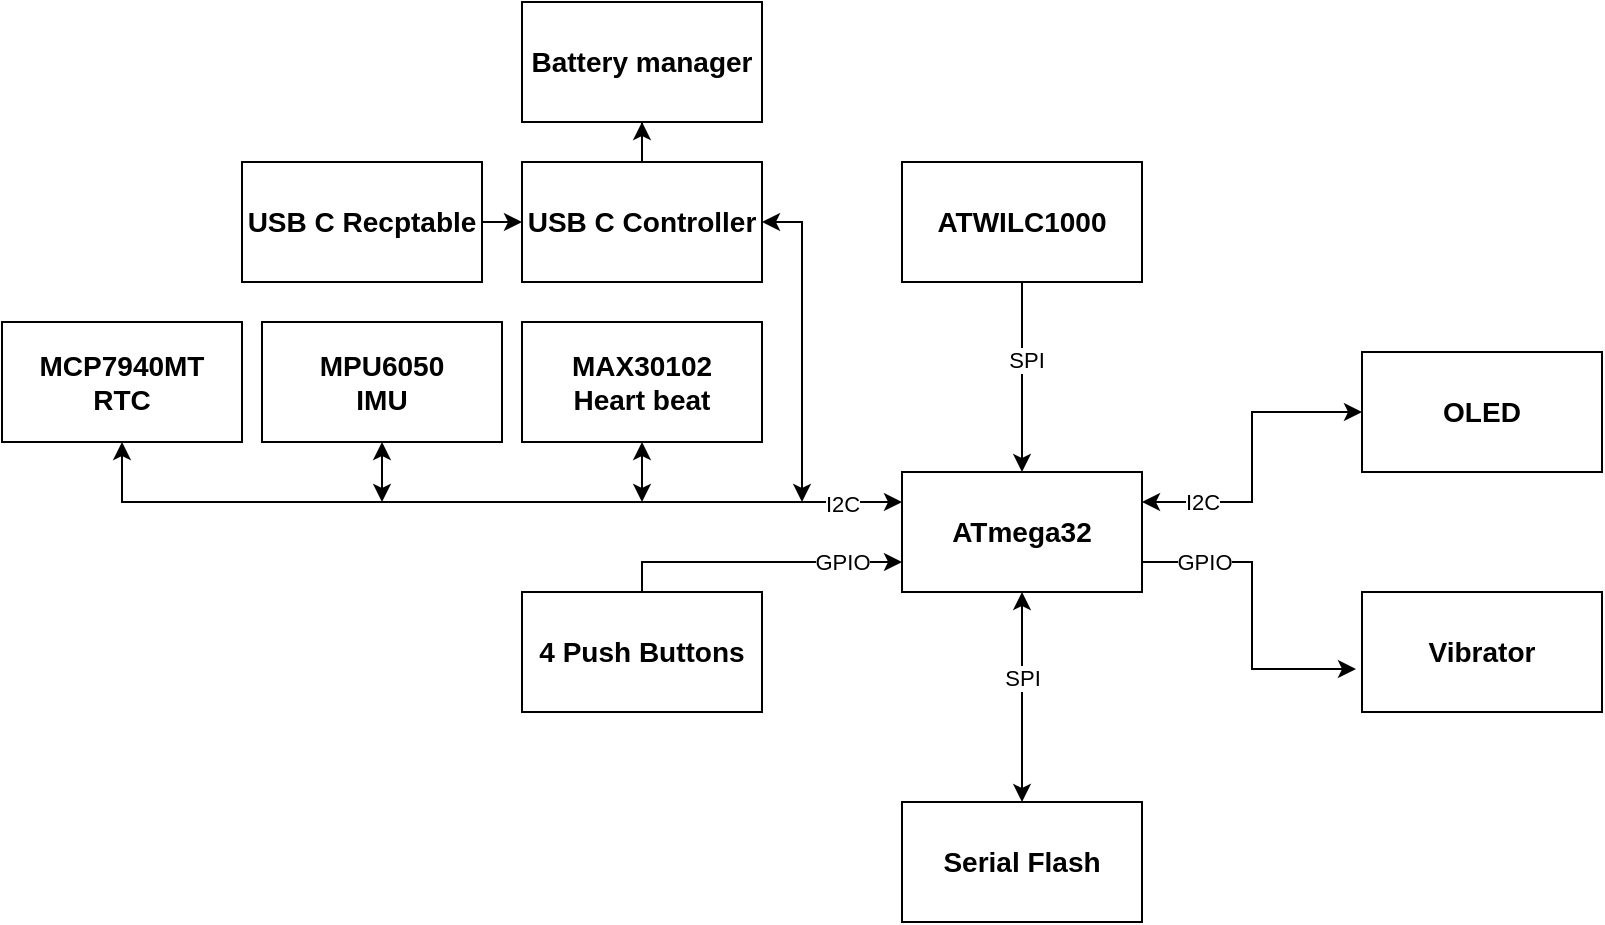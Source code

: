 <mxfile version="20.3.0" type="device"><diagram id="r69SjoltbH_KYGQsx_Sq" name="Page-1"><mxGraphModel dx="1298" dy="801" grid="1" gridSize="10" guides="1" tooltips="1" connect="1" arrows="1" fold="1" page="1" pageScale="1" pageWidth="1100" pageHeight="850" math="0" shadow="0"><root><mxCell id="0"/><mxCell id="1" parent="0"/><mxCell id="FAyuce7RoZQtdvR4cvat-15" style="edgeStyle=orthogonalEdgeStyle;rounded=0;orthogonalLoop=1;jettySize=auto;html=1;exitX=1;exitY=0.25;exitDx=0;exitDy=0;entryX=0;entryY=0.5;entryDx=0;entryDy=0;startArrow=classic;startFill=1;" parent="1" source="On-2Abhik8a3OmDZQVdu-1" target="f2i-4_XIPjkMcIhD0Vxr-1" edge="1"><mxGeometry relative="1" as="geometry"/></mxCell><mxCell id="FAyuce7RoZQtdvR4cvat-16" value="I2C" style="edgeLabel;html=1;align=center;verticalAlign=middle;resizable=0;points=[];" parent="FAyuce7RoZQtdvR4cvat-15" vertex="1" connectable="0"><mxGeometry x="-0.228" y="3" relative="1" as="geometry"><mxPoint x="-22" y="5" as="offset"/></mxGeometry></mxCell><mxCell id="FAyuce7RoZQtdvR4cvat-17" style="edgeStyle=orthogonalEdgeStyle;rounded=0;orthogonalLoop=1;jettySize=auto;html=1;exitX=1;exitY=0.75;exitDx=0;exitDy=0;entryX=-0.025;entryY=0.642;entryDx=0;entryDy=0;entryPerimeter=0;startArrow=none;startFill=0;" parent="1" source="On-2Abhik8a3OmDZQVdu-1" target="f2i-4_XIPjkMcIhD0Vxr-2" edge="1"><mxGeometry relative="1" as="geometry"/></mxCell><mxCell id="FAyuce7RoZQtdvR4cvat-18" value="GPIO" style="edgeLabel;html=1;align=center;verticalAlign=middle;resizable=0;points=[];" parent="FAyuce7RoZQtdvR4cvat-17" vertex="1" connectable="0"><mxGeometry x="-0.46" y="-4" relative="1" as="geometry"><mxPoint x="-13" y="-4" as="offset"/></mxGeometry></mxCell><mxCell id="On-2Abhik8a3OmDZQVdu-1" value="&lt;font style=&quot;font-size: 14px;&quot;&gt;&lt;b&gt;ATmega32&lt;/b&gt;&lt;/font&gt;" style="whiteSpace=wrap;html=1;" parent="1" vertex="1"><mxGeometry x="490" y="395" width="120" height="60" as="geometry"/></mxCell><mxCell id="FAyuce7RoZQtdvR4cvat-7" style="edgeStyle=orthogonalEdgeStyle;rounded=0;orthogonalLoop=1;jettySize=auto;html=1;exitX=0.5;exitY=1;exitDx=0;exitDy=0;startArrow=classic;startFill=1;" parent="1" source="4eTiDyX0n_KZVy2m5vRY-1" edge="1"><mxGeometry relative="1" as="geometry"><mxPoint x="230" y="410" as="targetPoint"/></mxGeometry></mxCell><mxCell id="4eTiDyX0n_KZVy2m5vRY-1" value="&lt;font style=&quot;font-size: 14px;&quot;&gt;&lt;b&gt;MPU6050&lt;br&gt;IMU&lt;/b&gt;&lt;/font&gt;" style="whiteSpace=wrap;html=1;" parent="1" vertex="1"><mxGeometry x="170" y="320" width="120" height="60" as="geometry"/></mxCell><mxCell id="FAyuce7RoZQtdvR4cvat-5" style="edgeStyle=orthogonalEdgeStyle;rounded=0;orthogonalLoop=1;jettySize=auto;html=1;exitX=0.5;exitY=1;exitDx=0;exitDy=0;startArrow=classic;startFill=1;" parent="1" source="4eTiDyX0n_KZVy2m5vRY-2" edge="1"><mxGeometry relative="1" as="geometry"><mxPoint x="490" y="410" as="targetPoint"/><Array as="points"><mxPoint x="100" y="410"/><mxPoint x="490" y="410"/></Array></mxGeometry></mxCell><mxCell id="FAyuce7RoZQtdvR4cvat-10" value="I2C" style="edgeLabel;html=1;align=center;verticalAlign=middle;resizable=0;points=[];" parent="FAyuce7RoZQtdvR4cvat-5" vertex="1" connectable="0"><mxGeometry x="0.809" y="-1" relative="1" as="geometry"><mxPoint x="10" as="offset"/></mxGeometry></mxCell><mxCell id="4eTiDyX0n_KZVy2m5vRY-2" value="&lt;font style=&quot;font-size: 14px;&quot;&gt;&lt;b&gt;MCP7940MT&lt;br&gt;RTC&lt;/b&gt;&lt;/font&gt;" style="whiteSpace=wrap;html=1;" parent="1" vertex="1"><mxGeometry x="40" y="320" width="120" height="60" as="geometry"/></mxCell><mxCell id="FAyuce7RoZQtdvR4cvat-6" style="edgeStyle=orthogonalEdgeStyle;rounded=0;orthogonalLoop=1;jettySize=auto;html=1;exitX=0.5;exitY=1;exitDx=0;exitDy=0;startArrow=classic;startFill=1;" parent="1" source="iZRq19t_yBA-uVo2eTh9-1" edge="1"><mxGeometry relative="1" as="geometry"><mxPoint x="360" y="410" as="targetPoint"/></mxGeometry></mxCell><mxCell id="iZRq19t_yBA-uVo2eTh9-1" value="&lt;font style=&quot;font-size: 14px;&quot;&gt;&lt;b&gt;MAX30102&lt;br&gt;Heart beat&lt;/b&gt;&lt;/font&gt;" style="whiteSpace=wrap;html=1;" parent="1" vertex="1"><mxGeometry x="300" y="320" width="120" height="60" as="geometry"/></mxCell><mxCell id="FAyuce7RoZQtdvR4cvat-8" style="edgeStyle=orthogonalEdgeStyle;rounded=0;orthogonalLoop=1;jettySize=auto;html=1;exitX=1;exitY=0.5;exitDx=0;exitDy=0;startArrow=classic;startFill=1;" parent="1" source="GwLRwb5lRZ0yMmqaXqMj-1" edge="1"><mxGeometry relative="1" as="geometry"><mxPoint x="440" y="410" as="targetPoint"/><Array as="points"><mxPoint x="440" y="270"/><mxPoint x="440" y="410"/></Array></mxGeometry></mxCell><mxCell id="GwLRwb5lRZ0yMmqaXqMj-1" value="&lt;font style=&quot;font-size: 14px;&quot;&gt;&lt;b&gt;USB C Controller&lt;/b&gt;&lt;/font&gt;" style="whiteSpace=wrap;html=1;" parent="1" vertex="1"><mxGeometry x="300" y="240" width="120" height="60" as="geometry"/></mxCell><mxCell id="FAyuce7RoZQtdvR4cvat-9" style="edgeStyle=orthogonalEdgeStyle;rounded=0;orthogonalLoop=1;jettySize=auto;html=1;exitX=0.5;exitY=0;exitDx=0;exitDy=0;entryX=0;entryY=0.75;entryDx=0;entryDy=0;startArrow=none;startFill=0;" parent="1" source="KjNmX8rRN0pNfn-tKUi3-1" target="On-2Abhik8a3OmDZQVdu-1" edge="1"><mxGeometry relative="1" as="geometry"><Array as="points"><mxPoint x="360" y="440"/></Array></mxGeometry></mxCell><mxCell id="FAyuce7RoZQtdvR4cvat-11" value="GPIO" style="edgeLabel;html=1;align=center;verticalAlign=middle;resizable=0;points=[];" parent="FAyuce7RoZQtdvR4cvat-9" vertex="1" connectable="0"><mxGeometry x="0.446" y="4" relative="1" as="geometry"><mxPoint x="10" y="4" as="offset"/></mxGeometry></mxCell><mxCell id="KjNmX8rRN0pNfn-tKUi3-1" value="&lt;font style=&quot;font-size: 14px;&quot;&gt;&lt;b&gt;4 Push Buttons&lt;/b&gt;&lt;/font&gt;" style="whiteSpace=wrap;html=1;" parent="1" vertex="1"><mxGeometry x="300" y="455" width="120" height="60" as="geometry"/></mxCell><mxCell id="f2i-4_XIPjkMcIhD0Vxr-1" value="&lt;font style=&quot;font-size: 14px;&quot;&gt;&lt;b&gt;OLED&lt;/b&gt;&lt;/font&gt;" style="whiteSpace=wrap;html=1;" parent="1" vertex="1"><mxGeometry x="720" y="335" width="120" height="60" as="geometry"/></mxCell><mxCell id="f2i-4_XIPjkMcIhD0Vxr-2" value="&lt;font style=&quot;font-size: 14px;&quot;&gt;&lt;b&gt;Vibrator&lt;/b&gt;&lt;/font&gt;" style="whiteSpace=wrap;html=1;" parent="1" vertex="1"><mxGeometry x="720" y="455" width="120" height="60" as="geometry"/></mxCell><mxCell id="FAyuce7RoZQtdvR4cvat-13" style="edgeStyle=orthogonalEdgeStyle;rounded=0;orthogonalLoop=1;jettySize=auto;html=1;exitX=0.5;exitY=0;exitDx=0;exitDy=0;entryX=0.5;entryY=1;entryDx=0;entryDy=0;startArrow=classic;startFill=1;" parent="1" source="LwADKmEwfb8ktNPL_1Js-1" target="On-2Abhik8a3OmDZQVdu-1" edge="1"><mxGeometry relative="1" as="geometry"/></mxCell><mxCell id="FAyuce7RoZQtdvR4cvat-14" value="SPI" style="edgeLabel;html=1;align=center;verticalAlign=middle;resizable=0;points=[];" parent="FAyuce7RoZQtdvR4cvat-13" vertex="1" connectable="0"><mxGeometry x="0.191" relative="1" as="geometry"><mxPoint as="offset"/></mxGeometry></mxCell><mxCell id="LwADKmEwfb8ktNPL_1Js-1" value="&lt;font style=&quot;font-size: 14px;&quot;&gt;&lt;b&gt;Serial Flash&lt;/b&gt;&lt;/font&gt;" style="whiteSpace=wrap;html=1;" parent="1" vertex="1"><mxGeometry x="490" y="560" width="120" height="60" as="geometry"/></mxCell><mxCell id="FAyuce7RoZQtdvR4cvat-3" style="edgeStyle=orthogonalEdgeStyle;rounded=0;orthogonalLoop=1;jettySize=auto;html=1;exitX=0.5;exitY=1;exitDx=0;exitDy=0;entryX=0.5;entryY=0;entryDx=0;entryDy=0;" parent="1" source="PKfLkIEad8mmvy3WfLMM-1" target="On-2Abhik8a3OmDZQVdu-1" edge="1"><mxGeometry relative="1" as="geometry"/></mxCell><mxCell id="FAyuce7RoZQtdvR4cvat-12" value="SPI" style="edgeLabel;html=1;align=center;verticalAlign=middle;resizable=0;points=[];" parent="FAyuce7RoZQtdvR4cvat-3" vertex="1" connectable="0"><mxGeometry x="-0.193" y="2" relative="1" as="geometry"><mxPoint as="offset"/></mxGeometry></mxCell><mxCell id="PKfLkIEad8mmvy3WfLMM-1" value="&lt;b&gt;&lt;font style=&quot;font-size: 14px;&quot;&gt;ATWILC1000&lt;/font&gt;&lt;/b&gt;" style="whiteSpace=wrap;html=1;" parent="1" vertex="1"><mxGeometry x="490" y="240" width="120" height="60" as="geometry"/></mxCell><mxCell id="FAyuce7RoZQtdvR4cvat-19" style="edgeStyle=orthogonalEdgeStyle;rounded=0;orthogonalLoop=1;jettySize=auto;html=1;exitX=1;exitY=0.5;exitDx=0;exitDy=0;entryX=0;entryY=0.5;entryDx=0;entryDy=0;startArrow=none;startFill=0;" parent="1" source="FAyuce7RoZQtdvR4cvat-1" target="GwLRwb5lRZ0yMmqaXqMj-1" edge="1"><mxGeometry relative="1" as="geometry"><Array as="points"/></mxGeometry></mxCell><mxCell id="FAyuce7RoZQtdvR4cvat-20" style="edgeStyle=orthogonalEdgeStyle;rounded=0;orthogonalLoop=1;jettySize=auto;html=1;exitX=0.5;exitY=0;exitDx=0;exitDy=0;startArrow=none;startFill=0;" parent="1" source="GwLRwb5lRZ0yMmqaXqMj-1" target="FAyuce7RoZQtdvR4cvat-2" edge="1"><mxGeometry relative="1" as="geometry"/></mxCell><mxCell id="FAyuce7RoZQtdvR4cvat-1" value="&lt;font style=&quot;font-size: 14px;&quot;&gt;&lt;b&gt;USB C Recptable&lt;/b&gt;&lt;/font&gt;" style="whiteSpace=wrap;html=1;" parent="1" vertex="1"><mxGeometry x="160" y="240" width="120" height="60" as="geometry"/></mxCell><mxCell id="FAyuce7RoZQtdvR4cvat-2" value="&lt;font style=&quot;font-size: 14px;&quot;&gt;&lt;b&gt;Battery manager&lt;/b&gt;&lt;/font&gt;" style="whiteSpace=wrap;html=1;" parent="1" vertex="1"><mxGeometry x="300" y="160" width="120" height="60" as="geometry"/></mxCell></root></mxGraphModel></diagram></mxfile>